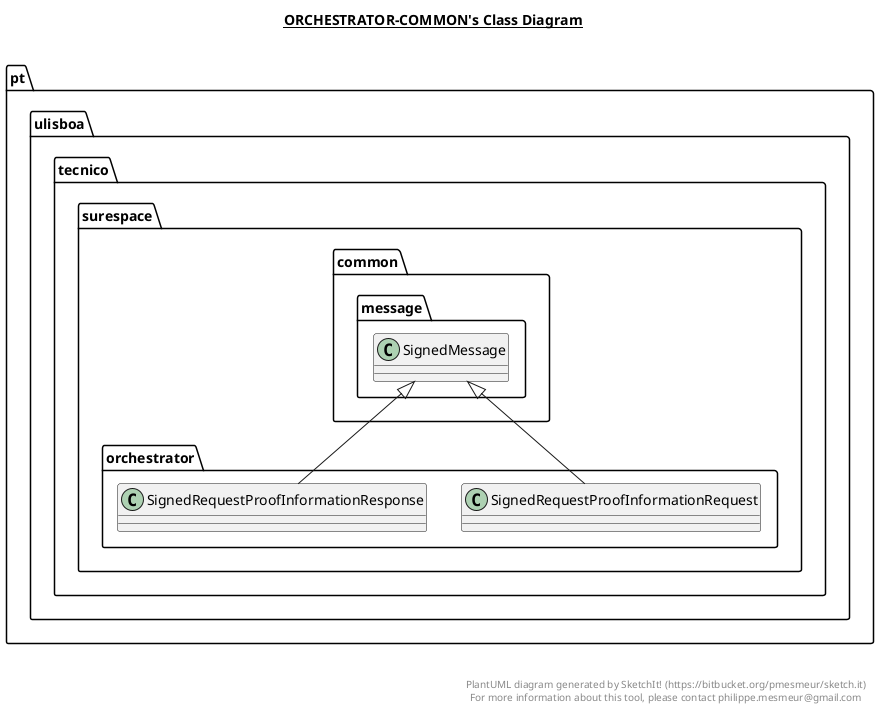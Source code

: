 @startuml

title __ORCHESTRATOR-COMMON's Class Diagram__\n

  namespace pt.ulisboa.tecnico.surespace.orchestrator {
    class pt.ulisboa.tecnico.surespace.orchestrator.SignedRequestProofInformationRequest {
    }
  }
  

  namespace pt.ulisboa.tecnico.surespace.orchestrator {
    class pt.ulisboa.tecnico.surespace.orchestrator.SignedRequestProofInformationResponse {
    }
  }
  

  pt.ulisboa.tecnico.surespace.orchestrator.SignedRequestProofInformationRequest -up-|> pt.ulisboa.tecnico.surespace.common.message.SignedMessage
  pt.ulisboa.tecnico.surespace.orchestrator.SignedRequestProofInformationResponse -up-|> pt.ulisboa.tecnico.surespace.common.message.SignedMessage


right footer


PlantUML diagram generated by SketchIt! (https://bitbucket.org/pmesmeur/sketch.it)
For more information about this tool, please contact philippe.mesmeur@gmail.com
endfooter

@enduml

